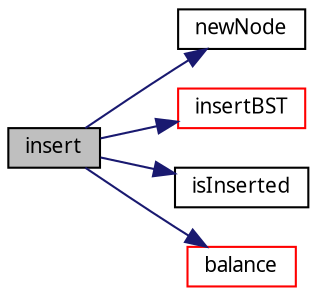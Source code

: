 digraph "insert"
{
  edge [fontname="Verdana",fontsize="10",labelfontname="Verdana",labelfontsize="10"];
  node [fontname="Verdana",fontsize="10",shape=record];
  rankdir="LR";
  Node1 [label="insert",height=0.2,width=0.4,color="black", fillcolor="grey75", style="filled", fontcolor="black"];
  Node1 -> Node2 [color="midnightblue",fontsize="10",style="solid",fontname="Verdana"];
  Node2 [label="newNode",height=0.2,width=0.4,color="black", fillcolor="white", style="filled",URL="$node_8h.html#ae6300c950be27914e8ae7361cc247a76",tooltip="Constructs a new instance of a node. "];
  Node1 -> Node3 [color="midnightblue",fontsize="10",style="solid",fontname="Verdana"];
  Node3 [label="insertBST",height=0.2,width=0.4,color="red", fillcolor="white", style="filled",URL="$avltree_8h.html#a85b55f7a073e43bab8ffe2a1b413fa37",tooltip="Inserts as if into a BST tree. "];
  Node1 -> Node4 [color="midnightblue",fontsize="10",style="solid",fontname="Verdana"];
  Node4 [label="isInserted",height=0.2,width=0.4,color="black", fillcolor="white", style="filled",URL="$avltree_8h.html#a35e56a639a24c907151220460f2032f8",tooltip="Checks if a node was inserted into a AVLTree. "];
  Node1 -> Node5 [color="midnightblue",fontsize="10",style="solid",fontname="Verdana"];
  Node5 [label="balance",height=0.2,width=0.4,color="red", fillcolor="white", style="filled",URL="$avltree_8h.html#a02cf481ce67f4289c5c19c0a2287a136",tooltip="Restores the values of a AVLTree. "];
}
